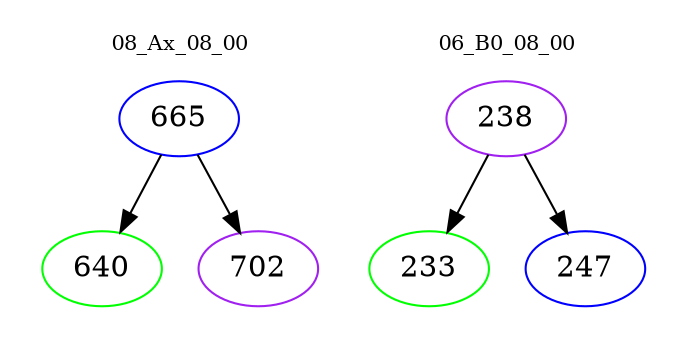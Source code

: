 digraph{
subgraph cluster_0 {
color = white
label = "08_Ax_08_00";
fontsize=10;
T0_665 [label="665", color="blue"]
T0_665 -> T0_640 [color="black"]
T0_640 [label="640", color="green"]
T0_665 -> T0_702 [color="black"]
T0_702 [label="702", color="purple"]
}
subgraph cluster_1 {
color = white
label = "06_B0_08_00";
fontsize=10;
T1_238 [label="238", color="purple"]
T1_238 -> T1_233 [color="black"]
T1_233 [label="233", color="green"]
T1_238 -> T1_247 [color="black"]
T1_247 [label="247", color="blue"]
}
}
